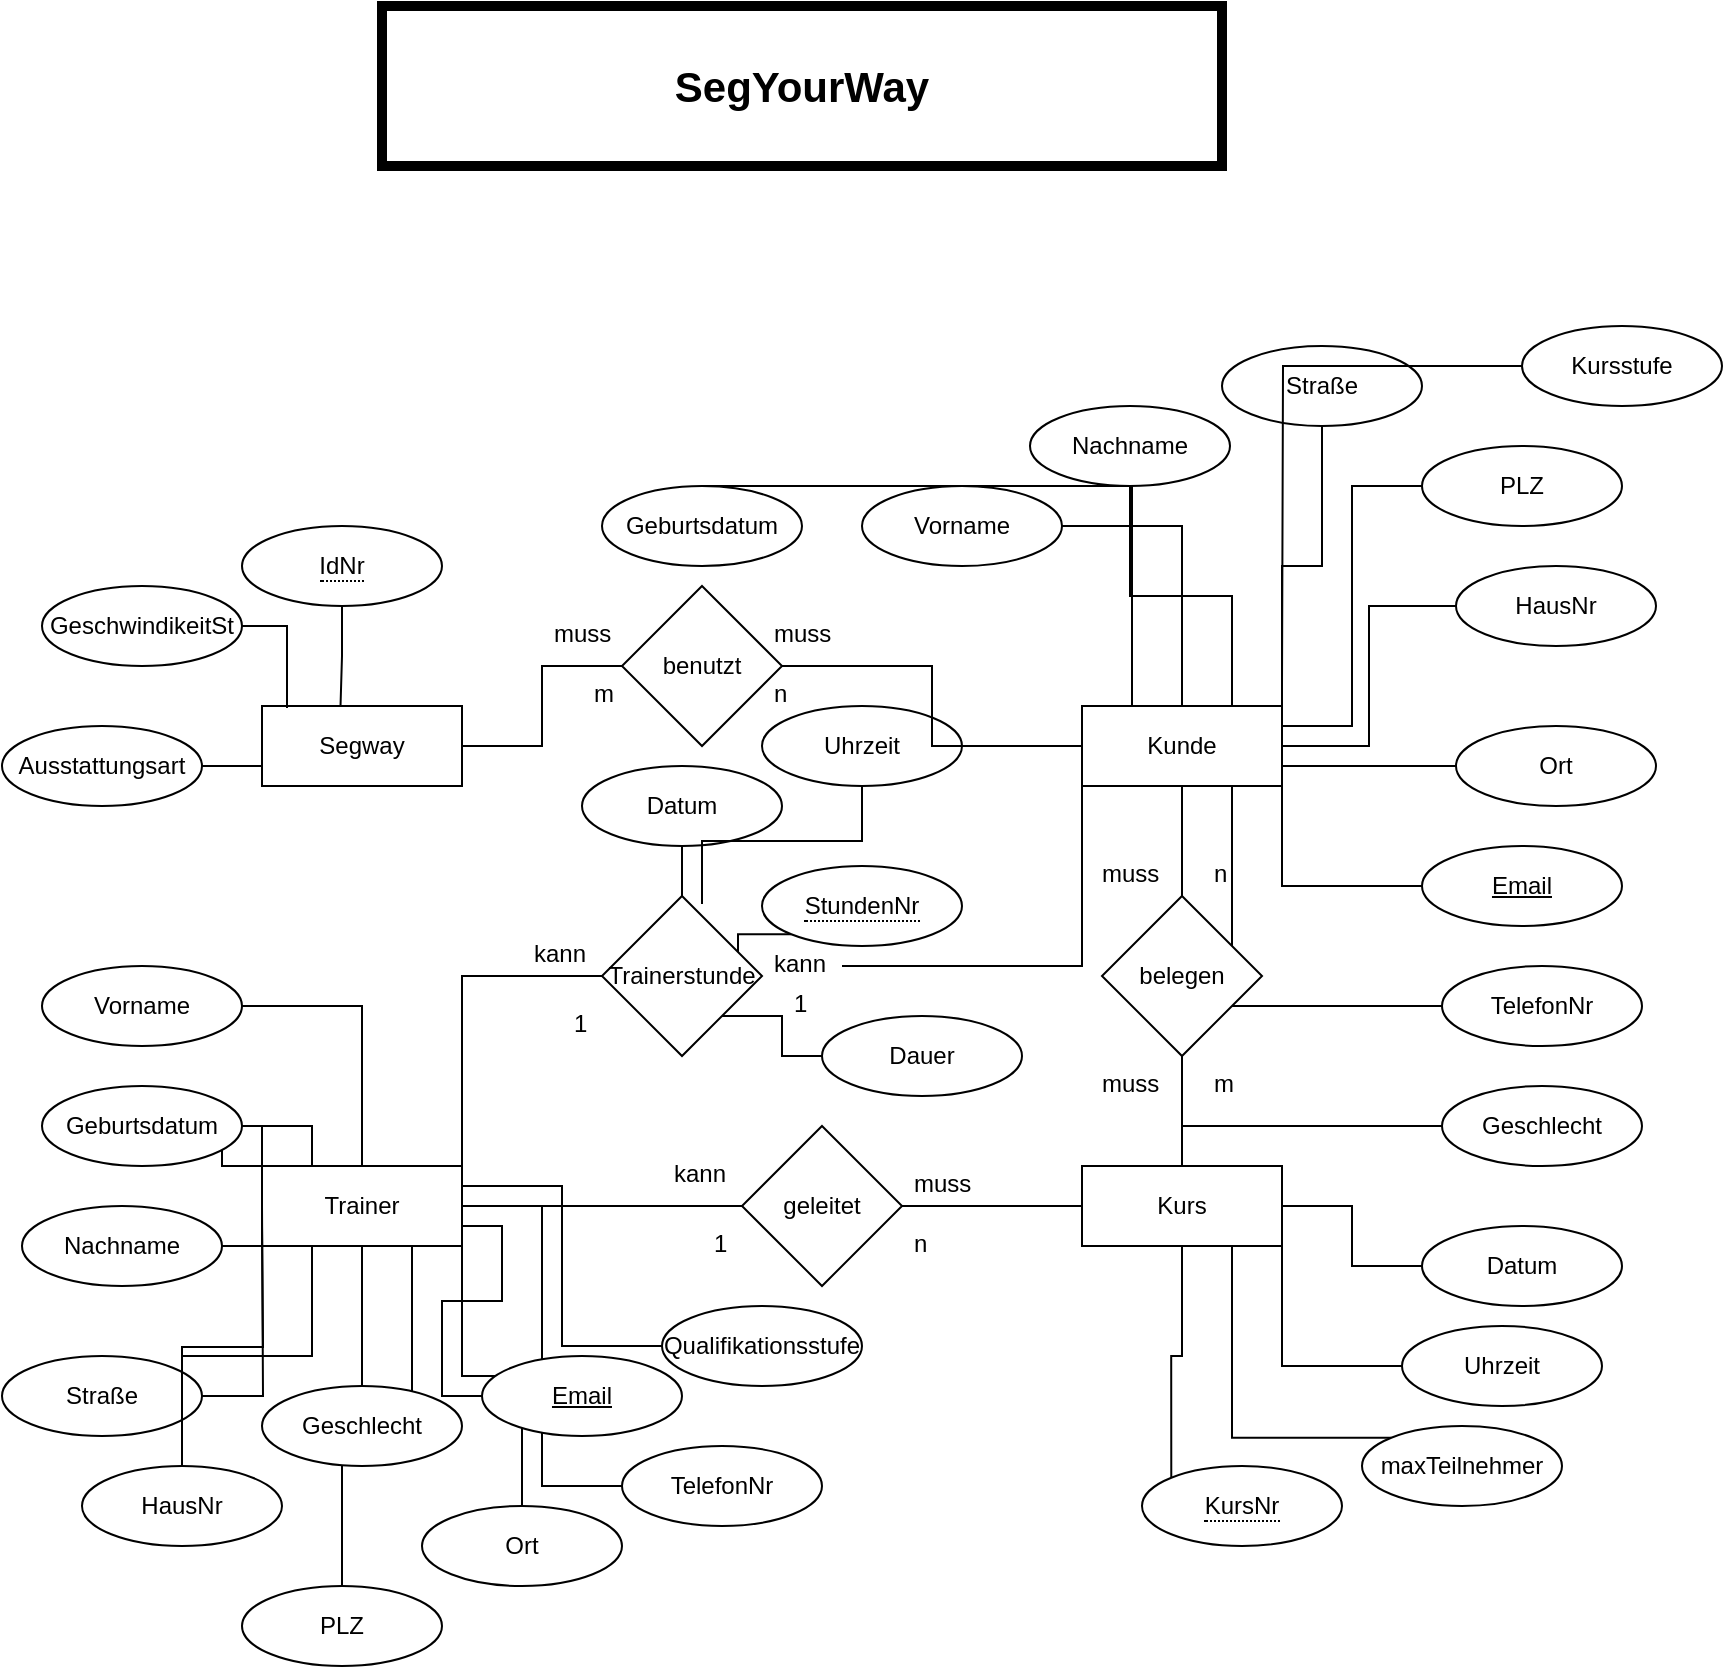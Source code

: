 <mxfile version="16.6.1" type="github">
  <diagram id="xa9sk0alCmfFrsAKKkX3" name="Page-1">
    <mxGraphModel dx="741" dy="507" grid="1" gridSize="10" guides="1" tooltips="1" connect="1" arrows="1" fold="1" page="1" pageScale="1" pageWidth="827" pageHeight="1169" math="0" shadow="0">
      <root>
        <mxCell id="0" />
        <mxCell id="1" parent="0" />
        <mxCell id="jfP-JsLQYHJmiWU-nPho-25" style="edgeStyle=orthogonalEdgeStyle;rounded=0;orthogonalLoop=1;jettySize=auto;html=1;entryX=0.5;entryY=0;entryDx=0;entryDy=0;endArrow=none;endFill=0;" parent="1" source="jfP-JsLQYHJmiWU-nPho-1" target="jfP-JsLQYHJmiWU-nPho-4" edge="1">
          <mxGeometry relative="1" as="geometry" />
        </mxCell>
        <mxCell id="jfP-JsLQYHJmiWU-nPho-1" value="Vorname" style="ellipse;whiteSpace=wrap;html=1;align=center;" parent="1" vertex="1">
          <mxGeometry x="860" y="300" width="100" height="40" as="geometry" />
        </mxCell>
        <mxCell id="jfP-JsLQYHJmiWU-nPho-88" style="edgeStyle=orthogonalEdgeStyle;rounded=0;orthogonalLoop=1;jettySize=auto;html=1;exitX=0.5;exitY=1;exitDx=0;exitDy=0;entryX=0.392;entryY=0.049;entryDx=0;entryDy=0;entryPerimeter=0;endArrow=none;endFill=0;" parent="1" source="jfP-JsLQYHJmiWU-nPho-2" target="jfP-JsLQYHJmiWU-nPho-3" edge="1">
          <mxGeometry relative="1" as="geometry" />
        </mxCell>
        <mxCell id="jfP-JsLQYHJmiWU-nPho-2" value="&lt;span style=&quot;border-bottom: 1px dotted&quot;&gt;IdNr&lt;/span&gt;" style="ellipse;whiteSpace=wrap;html=1;align=center;" parent="1" vertex="1">
          <mxGeometry x="550" y="320" width="100" height="40" as="geometry" />
        </mxCell>
        <mxCell id="V0lOJY2KnBOgqQhSuJOt-18" value="" style="edgeStyle=orthogonalEdgeStyle;rounded=0;orthogonalLoop=1;jettySize=auto;html=1;endArrow=none;endFill=0;" parent="1" source="jfP-JsLQYHJmiWU-nPho-3" target="V0lOJY2KnBOgqQhSuJOt-17" edge="1">
          <mxGeometry relative="1" as="geometry" />
        </mxCell>
        <mxCell id="jfP-JsLQYHJmiWU-nPho-3" value="Segway" style="whiteSpace=wrap;html=1;align=center;" parent="1" vertex="1">
          <mxGeometry x="560" y="410" width="100" height="40" as="geometry" />
        </mxCell>
        <mxCell id="jfP-JsLQYHJmiWU-nPho-100" value="" style="edgeStyle=orthogonalEdgeStyle;rounded=0;orthogonalLoop=1;jettySize=auto;html=1;fontSize=21;endArrow=none;endFill=0;" parent="1" source="jfP-JsLQYHJmiWU-nPho-4" target="jfP-JsLQYHJmiWU-nPho-99" edge="1">
          <mxGeometry relative="1" as="geometry" />
        </mxCell>
        <mxCell id="jfP-JsLQYHJmiWU-nPho-4" value="Kunde" style="whiteSpace=wrap;html=1;align=center;" parent="1" vertex="1">
          <mxGeometry x="970" y="410" width="100" height="40" as="geometry" />
        </mxCell>
        <mxCell id="jfP-JsLQYHJmiWU-nPho-78" value="" style="edgeStyle=orthogonalEdgeStyle;rounded=0;orthogonalLoop=1;jettySize=auto;html=1;endArrow=none;endFill=0;" parent="1" source="jfP-JsLQYHJmiWU-nPho-5" target="jfP-JsLQYHJmiWU-nPho-77" edge="1">
          <mxGeometry relative="1" as="geometry" />
        </mxCell>
        <mxCell id="jfP-JsLQYHJmiWU-nPho-95" value="" style="edgeStyle=orthogonalEdgeStyle;rounded=0;orthogonalLoop=1;jettySize=auto;html=1;fontSize=21;endArrow=none;endFill=0;" parent="1" source="jfP-JsLQYHJmiWU-nPho-5" target="jfP-JsLQYHJmiWU-nPho-94" edge="1">
          <mxGeometry relative="1" as="geometry">
            <Array as="points">
              <mxPoint x="660" y="545" />
            </Array>
          </mxGeometry>
        </mxCell>
        <mxCell id="jfP-JsLQYHJmiWU-nPho-5" value="Trainer" style="whiteSpace=wrap;html=1;align=center;" parent="1" vertex="1">
          <mxGeometry x="560" y="640" width="100" height="40" as="geometry" />
        </mxCell>
        <mxCell id="jfP-JsLQYHJmiWU-nPho-6" value="Kurs" style="whiteSpace=wrap;html=1;align=center;" parent="1" vertex="1">
          <mxGeometry x="970" y="640" width="100" height="40" as="geometry" />
        </mxCell>
        <mxCell id="jfP-JsLQYHJmiWU-nPho-26" style="edgeStyle=orthogonalEdgeStyle;rounded=0;orthogonalLoop=1;jettySize=auto;html=1;entryX=0.75;entryY=0;entryDx=0;entryDy=0;endArrow=none;endFill=0;" parent="1" source="jfP-JsLQYHJmiWU-nPho-11" target="jfP-JsLQYHJmiWU-nPho-4" edge="1">
          <mxGeometry relative="1" as="geometry" />
        </mxCell>
        <mxCell id="jfP-JsLQYHJmiWU-nPho-11" value="Nachname" style="ellipse;whiteSpace=wrap;html=1;align=center;" parent="1" vertex="1">
          <mxGeometry x="944" y="260" width="100" height="40" as="geometry" />
        </mxCell>
        <mxCell id="jfP-JsLQYHJmiWU-nPho-27" style="edgeStyle=orthogonalEdgeStyle;rounded=0;orthogonalLoop=1;jettySize=auto;html=1;entryX=1;entryY=0;entryDx=0;entryDy=0;endArrow=none;endFill=0;" parent="1" source="jfP-JsLQYHJmiWU-nPho-12" target="jfP-JsLQYHJmiWU-nPho-4" edge="1">
          <mxGeometry relative="1" as="geometry" />
        </mxCell>
        <mxCell id="jfP-JsLQYHJmiWU-nPho-12" value="Straße" style="ellipse;whiteSpace=wrap;html=1;align=center;" parent="1" vertex="1">
          <mxGeometry x="1040" y="230" width="100" height="40" as="geometry" />
        </mxCell>
        <mxCell id="jfP-JsLQYHJmiWU-nPho-28" style="edgeStyle=orthogonalEdgeStyle;rounded=0;orthogonalLoop=1;jettySize=auto;html=1;entryX=1;entryY=0.25;entryDx=0;entryDy=0;endArrow=none;endFill=0;" parent="1" source="jfP-JsLQYHJmiWU-nPho-13" target="jfP-JsLQYHJmiWU-nPho-4" edge="1">
          <mxGeometry relative="1" as="geometry" />
        </mxCell>
        <mxCell id="jfP-JsLQYHJmiWU-nPho-13" value="PLZ" style="ellipse;whiteSpace=wrap;html=1;align=center;" parent="1" vertex="1">
          <mxGeometry x="1140" y="280" width="100" height="40" as="geometry" />
        </mxCell>
        <mxCell id="jfP-JsLQYHJmiWU-nPho-29" style="edgeStyle=orthogonalEdgeStyle;rounded=0;orthogonalLoop=1;jettySize=auto;html=1;entryX=1;entryY=0.5;entryDx=0;entryDy=0;endArrow=none;endFill=0;" parent="1" source="jfP-JsLQYHJmiWU-nPho-14" target="jfP-JsLQYHJmiWU-nPho-4" edge="1">
          <mxGeometry relative="1" as="geometry" />
        </mxCell>
        <mxCell id="jfP-JsLQYHJmiWU-nPho-14" value="HausNr" style="ellipse;whiteSpace=wrap;html=1;align=center;" parent="1" vertex="1">
          <mxGeometry x="1157" y="340" width="100" height="40" as="geometry" />
        </mxCell>
        <mxCell id="jfP-JsLQYHJmiWU-nPho-32" style="edgeStyle=orthogonalEdgeStyle;rounded=0;orthogonalLoop=1;jettySize=auto;html=1;entryX=1;entryY=0.75;entryDx=0;entryDy=0;endArrow=none;endFill=0;" parent="1" source="jfP-JsLQYHJmiWU-nPho-15" target="jfP-JsLQYHJmiWU-nPho-4" edge="1">
          <mxGeometry relative="1" as="geometry" />
        </mxCell>
        <mxCell id="jfP-JsLQYHJmiWU-nPho-15" value="Ort" style="ellipse;whiteSpace=wrap;html=1;align=center;" parent="1" vertex="1">
          <mxGeometry x="1157" y="420" width="100" height="40" as="geometry" />
        </mxCell>
        <mxCell id="jfP-JsLQYHJmiWU-nPho-24" style="edgeStyle=orthogonalEdgeStyle;rounded=0;orthogonalLoop=1;jettySize=auto;html=1;entryX=0.25;entryY=0;entryDx=0;entryDy=0;endArrow=none;endFill=0;" parent="1" source="jfP-JsLQYHJmiWU-nPho-16" target="jfP-JsLQYHJmiWU-nPho-4" edge="1">
          <mxGeometry relative="1" as="geometry">
            <Array as="points">
              <mxPoint x="995" y="300" />
            </Array>
          </mxGeometry>
        </mxCell>
        <mxCell id="jfP-JsLQYHJmiWU-nPho-16" value="Geburtsdatum" style="ellipse;whiteSpace=wrap;html=1;align=center;" parent="1" vertex="1">
          <mxGeometry x="730" y="300" width="100" height="40" as="geometry" />
        </mxCell>
        <mxCell id="jfP-JsLQYHJmiWU-nPho-35" style="edgeStyle=orthogonalEdgeStyle;rounded=0;orthogonalLoop=1;jettySize=auto;html=1;entryX=0.5;entryY=1;entryDx=0;entryDy=0;endArrow=none;endFill=0;startArrow=none;" parent="1" source="jfP-JsLQYHJmiWU-nPho-99" target="jfP-JsLQYHJmiWU-nPho-4" edge="1">
          <mxGeometry relative="1" as="geometry" />
        </mxCell>
        <mxCell id="jfP-JsLQYHJmiWU-nPho-17" value="Geschlecht" style="ellipse;whiteSpace=wrap;html=1;align=center;" parent="1" vertex="1">
          <mxGeometry x="1150" y="600" width="100" height="40" as="geometry" />
        </mxCell>
        <mxCell id="jfP-JsLQYHJmiWU-nPho-34" style="edgeStyle=orthogonalEdgeStyle;rounded=0;orthogonalLoop=1;jettySize=auto;html=1;entryX=0.75;entryY=1;entryDx=0;entryDy=0;endArrow=none;endFill=0;" parent="1" source="jfP-JsLQYHJmiWU-nPho-18" target="jfP-JsLQYHJmiWU-nPho-4" edge="1">
          <mxGeometry relative="1" as="geometry" />
        </mxCell>
        <mxCell id="jfP-JsLQYHJmiWU-nPho-18" value="TelefonNr" style="ellipse;whiteSpace=wrap;html=1;align=center;" parent="1" vertex="1">
          <mxGeometry x="1150" y="540" width="100" height="40" as="geometry" />
        </mxCell>
        <mxCell id="jfP-JsLQYHJmiWU-nPho-33" style="edgeStyle=orthogonalEdgeStyle;rounded=0;orthogonalLoop=1;jettySize=auto;html=1;entryX=1;entryY=1;entryDx=0;entryDy=0;endArrow=none;endFill=0;" parent="1" source="jfP-JsLQYHJmiWU-nPho-19" target="jfP-JsLQYHJmiWU-nPho-4" edge="1">
          <mxGeometry relative="1" as="geometry" />
        </mxCell>
        <mxCell id="jfP-JsLQYHJmiWU-nPho-19" value="Email" style="ellipse;whiteSpace=wrap;html=1;align=center;fontStyle=4" parent="1" vertex="1">
          <mxGeometry x="1140" y="480" width="100" height="40" as="geometry" />
        </mxCell>
        <mxCell id="jfP-JsLQYHJmiWU-nPho-57" style="edgeStyle=orthogonalEdgeStyle;rounded=0;orthogonalLoop=1;jettySize=auto;html=1;endArrow=none;endFill=0;" parent="1" source="jfP-JsLQYHJmiWU-nPho-37" target="jfP-JsLQYHJmiWU-nPho-5" edge="1">
          <mxGeometry relative="1" as="geometry" />
        </mxCell>
        <mxCell id="jfP-JsLQYHJmiWU-nPho-37" value="Vorname" style="ellipse;whiteSpace=wrap;html=1;align=center;" parent="1" vertex="1">
          <mxGeometry x="450" y="540" width="100" height="40" as="geometry" />
        </mxCell>
        <mxCell id="jfP-JsLQYHJmiWU-nPho-59" style="edgeStyle=orthogonalEdgeStyle;rounded=0;orthogonalLoop=1;jettySize=auto;html=1;entryX=0;entryY=0;entryDx=0;entryDy=0;endArrow=none;endFill=0;" parent="1" source="jfP-JsLQYHJmiWU-nPho-39" target="jfP-JsLQYHJmiWU-nPho-5" edge="1">
          <mxGeometry relative="1" as="geometry" />
        </mxCell>
        <mxCell id="jfP-JsLQYHJmiWU-nPho-39" value="Nachname" style="ellipse;whiteSpace=wrap;html=1;align=center;" parent="1" vertex="1">
          <mxGeometry x="440" y="660" width="100" height="40" as="geometry" />
        </mxCell>
        <mxCell id="jfP-JsLQYHJmiWU-nPho-60" style="edgeStyle=orthogonalEdgeStyle;rounded=0;orthogonalLoop=1;jettySize=auto;html=1;endArrow=none;endFill=0;" parent="1" source="jfP-JsLQYHJmiWU-nPho-41" edge="1">
          <mxGeometry relative="1" as="geometry">
            <mxPoint x="560.0" y="660.0" as="targetPoint" />
          </mxGeometry>
        </mxCell>
        <mxCell id="jfP-JsLQYHJmiWU-nPho-41" value="Straße" style="ellipse;whiteSpace=wrap;html=1;align=center;" parent="1" vertex="1">
          <mxGeometry x="430" y="735" width="100" height="40" as="geometry" />
        </mxCell>
        <mxCell id="jfP-JsLQYHJmiWU-nPho-64" style="edgeStyle=orthogonalEdgeStyle;rounded=0;orthogonalLoop=1;jettySize=auto;html=1;entryX=0.75;entryY=1;entryDx=0;entryDy=0;endArrow=none;endFill=0;" parent="1" source="jfP-JsLQYHJmiWU-nPho-43" target="jfP-JsLQYHJmiWU-nPho-5" edge="1">
          <mxGeometry relative="1" as="geometry" />
        </mxCell>
        <mxCell id="jfP-JsLQYHJmiWU-nPho-43" value="PLZ" style="ellipse;whiteSpace=wrap;html=1;align=center;" parent="1" vertex="1">
          <mxGeometry x="550" y="850" width="100" height="40" as="geometry" />
        </mxCell>
        <mxCell id="jfP-JsLQYHJmiWU-nPho-61" style="edgeStyle=orthogonalEdgeStyle;rounded=0;orthogonalLoop=1;jettySize=auto;html=1;endArrow=none;endFill=0;" parent="1" source="jfP-JsLQYHJmiWU-nPho-45" edge="1">
          <mxGeometry relative="1" as="geometry">
            <mxPoint x="560.0" y="670.0" as="targetPoint" />
          </mxGeometry>
        </mxCell>
        <mxCell id="jfP-JsLQYHJmiWU-nPho-62" style="edgeStyle=orthogonalEdgeStyle;rounded=0;orthogonalLoop=1;jettySize=auto;html=1;entryX=0.25;entryY=1;entryDx=0;entryDy=0;endArrow=none;endFill=0;" parent="1" source="jfP-JsLQYHJmiWU-nPho-45" target="jfP-JsLQYHJmiWU-nPho-5" edge="1">
          <mxGeometry relative="1" as="geometry" />
        </mxCell>
        <mxCell id="jfP-JsLQYHJmiWU-nPho-45" value="HausNr" style="ellipse;whiteSpace=wrap;html=1;align=center;" parent="1" vertex="1">
          <mxGeometry x="470" y="790" width="100" height="40" as="geometry" />
        </mxCell>
        <mxCell id="jfP-JsLQYHJmiWU-nPho-65" style="edgeStyle=orthogonalEdgeStyle;rounded=0;orthogonalLoop=1;jettySize=auto;html=1;entryX=1;entryY=1;entryDx=0;entryDy=0;endArrow=none;endFill=0;" parent="1" source="jfP-JsLQYHJmiWU-nPho-47" target="jfP-JsLQYHJmiWU-nPho-5" edge="1">
          <mxGeometry relative="1" as="geometry" />
        </mxCell>
        <mxCell id="jfP-JsLQYHJmiWU-nPho-47" value="Ort" style="ellipse;whiteSpace=wrap;html=1;align=center;" parent="1" vertex="1">
          <mxGeometry x="640" y="810" width="100" height="40" as="geometry" />
        </mxCell>
        <mxCell id="jfP-JsLQYHJmiWU-nPho-58" style="edgeStyle=orthogonalEdgeStyle;rounded=0;orthogonalLoop=1;jettySize=auto;html=1;entryX=0.25;entryY=0;entryDx=0;entryDy=0;endArrow=none;endFill=0;" parent="1" source="jfP-JsLQYHJmiWU-nPho-49" target="jfP-JsLQYHJmiWU-nPho-5" edge="1">
          <mxGeometry relative="1" as="geometry" />
        </mxCell>
        <mxCell id="jfP-JsLQYHJmiWU-nPho-49" value="Geburtsdatum" style="ellipse;whiteSpace=wrap;html=1;align=center;" parent="1" vertex="1">
          <mxGeometry x="450" y="600" width="100" height="40" as="geometry" />
        </mxCell>
        <mxCell id="jfP-JsLQYHJmiWU-nPho-63" style="edgeStyle=orthogonalEdgeStyle;rounded=0;orthogonalLoop=1;jettySize=auto;html=1;entryX=0.5;entryY=1;entryDx=0;entryDy=0;endArrow=none;endFill=0;" parent="1" source="jfP-JsLQYHJmiWU-nPho-51" target="jfP-JsLQYHJmiWU-nPho-5" edge="1">
          <mxGeometry relative="1" as="geometry" />
        </mxCell>
        <mxCell id="jfP-JsLQYHJmiWU-nPho-51" value="Geschlecht" style="ellipse;whiteSpace=wrap;html=1;align=center;" parent="1" vertex="1">
          <mxGeometry x="560" y="750" width="100" height="40" as="geometry" />
        </mxCell>
        <mxCell id="jfP-JsLQYHJmiWU-nPho-67" style="edgeStyle=orthogonalEdgeStyle;rounded=0;orthogonalLoop=1;jettySize=auto;html=1;entryX=1;entryY=0.5;entryDx=0;entryDy=0;endArrow=none;endFill=0;" parent="1" source="jfP-JsLQYHJmiWU-nPho-53" target="jfP-JsLQYHJmiWU-nPho-5" edge="1">
          <mxGeometry relative="1" as="geometry" />
        </mxCell>
        <mxCell id="jfP-JsLQYHJmiWU-nPho-53" value="TelefonNr" style="ellipse;whiteSpace=wrap;html=1;align=center;" parent="1" vertex="1">
          <mxGeometry x="740" y="780" width="100" height="40" as="geometry" />
        </mxCell>
        <mxCell id="jfP-JsLQYHJmiWU-nPho-66" style="edgeStyle=orthogonalEdgeStyle;rounded=0;orthogonalLoop=1;jettySize=auto;html=1;entryX=1;entryY=0.75;entryDx=0;entryDy=0;endArrow=none;endFill=0;" parent="1" source="jfP-JsLQYHJmiWU-nPho-55" target="jfP-JsLQYHJmiWU-nPho-5" edge="1">
          <mxGeometry relative="1" as="geometry" />
        </mxCell>
        <mxCell id="jfP-JsLQYHJmiWU-nPho-55" value="Email" style="ellipse;whiteSpace=wrap;html=1;align=center;fontStyle=4" parent="1" vertex="1">
          <mxGeometry x="670" y="735" width="100" height="40" as="geometry" />
        </mxCell>
        <mxCell id="jfP-JsLQYHJmiWU-nPho-70" style="edgeStyle=orthogonalEdgeStyle;rounded=0;orthogonalLoop=1;jettySize=auto;html=1;entryX=1;entryY=0.25;entryDx=0;entryDy=0;endArrow=none;endFill=0;" parent="1" source="jfP-JsLQYHJmiWU-nPho-68" target="jfP-JsLQYHJmiWU-nPho-5" edge="1">
          <mxGeometry relative="1" as="geometry" />
        </mxCell>
        <mxCell id="jfP-JsLQYHJmiWU-nPho-68" value="Qualifikationsstufe" style="ellipse;whiteSpace=wrap;html=1;align=center;" parent="1" vertex="1">
          <mxGeometry x="760" y="710" width="100" height="40" as="geometry" />
        </mxCell>
        <mxCell id="jfP-JsLQYHJmiWU-nPho-73" style="edgeStyle=orthogonalEdgeStyle;rounded=0;orthogonalLoop=1;jettySize=auto;html=1;endArrow=none;endFill=0;" parent="1" source="jfP-JsLQYHJmiWU-nPho-72" edge="1">
          <mxGeometry relative="1" as="geometry">
            <mxPoint x="1070.0" y="400" as="targetPoint" />
          </mxGeometry>
        </mxCell>
        <mxCell id="jfP-JsLQYHJmiWU-nPho-72" value="Kursstufe" style="ellipse;whiteSpace=wrap;html=1;align=center;" parent="1" vertex="1">
          <mxGeometry x="1190" y="220" width="100" height="40" as="geometry" />
        </mxCell>
        <mxCell id="jfP-JsLQYHJmiWU-nPho-89" style="edgeStyle=orthogonalEdgeStyle;rounded=0;orthogonalLoop=1;jettySize=auto;html=1;exitX=1;exitY=0.5;exitDx=0;exitDy=0;entryX=0.125;entryY=0.025;entryDx=0;entryDy=0;entryPerimeter=0;endArrow=none;endFill=0;" parent="1" source="jfP-JsLQYHJmiWU-nPho-74" target="jfP-JsLQYHJmiWU-nPho-3" edge="1">
          <mxGeometry relative="1" as="geometry" />
        </mxCell>
        <mxCell id="jfP-JsLQYHJmiWU-nPho-74" value="GeschwindikeitSt" style="ellipse;whiteSpace=wrap;html=1;align=center;" parent="1" vertex="1">
          <mxGeometry x="450" y="350" width="100" height="40" as="geometry" />
        </mxCell>
        <mxCell id="jfP-JsLQYHJmiWU-nPho-90" style="edgeStyle=orthogonalEdgeStyle;rounded=0;orthogonalLoop=1;jettySize=auto;html=1;exitX=1;exitY=0.5;exitDx=0;exitDy=0;entryX=0;entryY=0.5;entryDx=0;entryDy=0;endArrow=none;endFill=0;" parent="1" source="jfP-JsLQYHJmiWU-nPho-75" target="jfP-JsLQYHJmiWU-nPho-3" edge="1">
          <mxGeometry relative="1" as="geometry" />
        </mxCell>
        <mxCell id="jfP-JsLQYHJmiWU-nPho-75" value="Ausstattungsart" style="ellipse;whiteSpace=wrap;html=1;align=center;" parent="1" vertex="1">
          <mxGeometry x="430" y="420" width="100" height="40" as="geometry" />
        </mxCell>
        <mxCell id="jfP-JsLQYHJmiWU-nPho-79" style="edgeStyle=orthogonalEdgeStyle;rounded=0;orthogonalLoop=1;jettySize=auto;html=1;entryX=0;entryY=0.5;entryDx=0;entryDy=0;endArrow=none;endFill=0;" parent="1" source="jfP-JsLQYHJmiWU-nPho-77" target="jfP-JsLQYHJmiWU-nPho-6" edge="1">
          <mxGeometry relative="1" as="geometry" />
        </mxCell>
        <mxCell id="jfP-JsLQYHJmiWU-nPho-77" value="geleitet" style="rhombus;whiteSpace=wrap;html=1;" parent="1" vertex="1">
          <mxGeometry x="800" y="620" width="80" height="80" as="geometry" />
        </mxCell>
        <mxCell id="jfP-JsLQYHJmiWU-nPho-84" style="edgeStyle=orthogonalEdgeStyle;rounded=0;orthogonalLoop=1;jettySize=auto;html=1;exitX=0;exitY=0.5;exitDx=0;exitDy=0;entryX=1;entryY=0.5;entryDx=0;entryDy=0;endArrow=none;endFill=0;" parent="1" source="jfP-JsLQYHJmiWU-nPho-80" target="jfP-JsLQYHJmiWU-nPho-6" edge="1">
          <mxGeometry relative="1" as="geometry" />
        </mxCell>
        <mxCell id="jfP-JsLQYHJmiWU-nPho-80" value="Datum" style="ellipse;whiteSpace=wrap;html=1;align=center;" parent="1" vertex="1">
          <mxGeometry x="1140" y="670" width="100" height="40" as="geometry" />
        </mxCell>
        <mxCell id="jfP-JsLQYHJmiWU-nPho-87" style="edgeStyle=orthogonalEdgeStyle;rounded=0;orthogonalLoop=1;jettySize=auto;html=1;exitX=0;exitY=0;exitDx=0;exitDy=0;entryX=0.5;entryY=1;entryDx=0;entryDy=0;endArrow=none;endFill=0;" parent="1" source="jfP-JsLQYHJmiWU-nPho-81" target="jfP-JsLQYHJmiWU-nPho-6" edge="1">
          <mxGeometry relative="1" as="geometry" />
        </mxCell>
        <mxCell id="jfP-JsLQYHJmiWU-nPho-81" value="&lt;span style=&quot;border-bottom: 1px dotted&quot;&gt;KursNr&lt;/span&gt;" style="ellipse;whiteSpace=wrap;html=1;align=center;" parent="1" vertex="1">
          <mxGeometry x="1000" y="790" width="100" height="40" as="geometry" />
        </mxCell>
        <mxCell id="jfP-JsLQYHJmiWU-nPho-85" style="edgeStyle=orthogonalEdgeStyle;rounded=0;orthogonalLoop=1;jettySize=auto;html=1;exitX=0;exitY=0.5;exitDx=0;exitDy=0;entryX=1;entryY=1;entryDx=0;entryDy=0;endArrow=none;endFill=0;" parent="1" source="jfP-JsLQYHJmiWU-nPho-82" target="jfP-JsLQYHJmiWU-nPho-6" edge="1">
          <mxGeometry relative="1" as="geometry" />
        </mxCell>
        <mxCell id="jfP-JsLQYHJmiWU-nPho-82" value="Uhrzeit" style="ellipse;whiteSpace=wrap;html=1;align=center;" parent="1" vertex="1">
          <mxGeometry x="1130" y="720" width="100" height="40" as="geometry" />
        </mxCell>
        <mxCell id="jfP-JsLQYHJmiWU-nPho-86" style="edgeStyle=orthogonalEdgeStyle;rounded=0;orthogonalLoop=1;jettySize=auto;html=1;exitX=0;exitY=0;exitDx=0;exitDy=0;entryX=0.75;entryY=1;entryDx=0;entryDy=0;endArrow=none;endFill=0;" parent="1" source="jfP-JsLQYHJmiWU-nPho-83" target="jfP-JsLQYHJmiWU-nPho-6" edge="1">
          <mxGeometry relative="1" as="geometry" />
        </mxCell>
        <mxCell id="jfP-JsLQYHJmiWU-nPho-83" value="maxTeilnehmer" style="ellipse;whiteSpace=wrap;html=1;align=center;" parent="1" vertex="1">
          <mxGeometry x="1110" y="770" width="100" height="40" as="geometry" />
        </mxCell>
        <mxCell id="jfP-JsLQYHJmiWU-nPho-91" value="1" style="text;strokeColor=none;fillColor=none;spacingLeft=4;spacingRight=4;overflow=hidden;rotatable=0;points=[[0,0.5],[1,0.5]];portConstraint=eastwest;fontSize=12;" parent="1" vertex="1">
          <mxGeometry x="780" y="665" width="40" height="30" as="geometry" />
        </mxCell>
        <mxCell id="jfP-JsLQYHJmiWU-nPho-92" value="n" style="text;strokeColor=none;fillColor=none;spacingLeft=4;spacingRight=4;overflow=hidden;rotatable=0;points=[[0,0.5],[1,0.5]];portConstraint=eastwest;fontSize=12;" parent="1" vertex="1">
          <mxGeometry x="880" y="665" width="40" height="30" as="geometry" />
        </mxCell>
        <mxCell id="jfP-JsLQYHJmiWU-nPho-93" value="&lt;b&gt;&lt;font style=&quot;font-size: 21px&quot;&gt;SegYourWay&lt;/font&gt;&lt;/b&gt;" style="rounded=0;whiteSpace=wrap;html=1;strokeWidth=5;" parent="1" vertex="1">
          <mxGeometry x="620" y="60" width="420" height="80" as="geometry" />
        </mxCell>
        <mxCell id="jfP-JsLQYHJmiWU-nPho-96" style="edgeStyle=orthogonalEdgeStyle;rounded=0;orthogonalLoop=1;jettySize=auto;html=1;entryX=0;entryY=1;entryDx=0;entryDy=0;fontSize=21;endArrow=none;endFill=0;startArrow=none;" parent="1" source="V0lOJY2KnBOgqQhSuJOt-15" target="jfP-JsLQYHJmiWU-nPho-4" edge="1">
          <mxGeometry relative="1" as="geometry" />
        </mxCell>
        <mxCell id="jfP-JsLQYHJmiWU-nPho-94" value="Trainerstunde" style="rhombus;whiteSpace=wrap;html=1;" parent="1" vertex="1">
          <mxGeometry x="730" y="505" width="80" height="80" as="geometry" />
        </mxCell>
        <mxCell id="jfP-JsLQYHJmiWU-nPho-101" style="edgeStyle=orthogonalEdgeStyle;rounded=0;orthogonalLoop=1;jettySize=auto;html=1;fontSize=21;endArrow=none;endFill=0;" parent="1" source="jfP-JsLQYHJmiWU-nPho-99" target="jfP-JsLQYHJmiWU-nPho-6" edge="1">
          <mxGeometry relative="1" as="geometry" />
        </mxCell>
        <mxCell id="jfP-JsLQYHJmiWU-nPho-99" value="belegen" style="rhombus;whiteSpace=wrap;html=1;" parent="1" vertex="1">
          <mxGeometry x="980" y="505" width="80" height="80" as="geometry" />
        </mxCell>
        <mxCell id="jfP-JsLQYHJmiWU-nPho-102" value="" style="edgeStyle=orthogonalEdgeStyle;rounded=0;orthogonalLoop=1;jettySize=auto;html=1;entryX=0.5;entryY=1;entryDx=0;entryDy=0;endArrow=none;endFill=0;" parent="1" source="jfP-JsLQYHJmiWU-nPho-17" target="jfP-JsLQYHJmiWU-nPho-99" edge="1">
          <mxGeometry relative="1" as="geometry">
            <mxPoint x="1150.0" y="620.059" as="sourcePoint" />
            <mxPoint x="1020" y="450" as="targetPoint" />
          </mxGeometry>
        </mxCell>
        <mxCell id="jfP-JsLQYHJmiWU-nPho-103" value="n" style="text;strokeColor=none;fillColor=none;spacingLeft=4;spacingRight=4;overflow=hidden;rotatable=0;points=[[0,0.5],[1,0.5]];portConstraint=eastwest;fontSize=12;" parent="1" vertex="1">
          <mxGeometry x="1030" y="480" width="40" height="30" as="geometry" />
        </mxCell>
        <mxCell id="jfP-JsLQYHJmiWU-nPho-104" value="m" style="text;strokeColor=none;fillColor=none;spacingLeft=4;spacingRight=4;overflow=hidden;rotatable=0;points=[[0,0.5],[1,0.5]];portConstraint=eastwest;fontSize=12;" parent="1" vertex="1">
          <mxGeometry x="1030" y="585" width="40" height="30" as="geometry" />
        </mxCell>
        <mxCell id="jfP-JsLQYHJmiWU-nPho-105" value="muss" style="text;strokeColor=none;fillColor=none;spacingLeft=4;spacingRight=4;overflow=hidden;rotatable=0;points=[[0,0.5],[1,0.5]];portConstraint=eastwest;fontSize=12;" parent="1" vertex="1">
          <mxGeometry x="974" y="585" width="40" height="30" as="geometry" />
        </mxCell>
        <mxCell id="jfP-JsLQYHJmiWU-nPho-106" value="muss" style="text;strokeColor=none;fillColor=none;spacingLeft=4;spacingRight=4;overflow=hidden;rotatable=0;points=[[0,0.5],[1,0.5]];portConstraint=eastwest;fontSize=12;" parent="1" vertex="1">
          <mxGeometry x="974" y="480" width="40" height="30" as="geometry" />
        </mxCell>
        <mxCell id="V0lOJY2KnBOgqQhSuJOt-6" value="" style="edgeStyle=orthogonalEdgeStyle;rounded=0;orthogonalLoop=1;jettySize=auto;html=1;endArrow=none;endFill=0;" parent="1" source="V0lOJY2KnBOgqQhSuJOt-1" target="jfP-JsLQYHJmiWU-nPho-94" edge="1">
          <mxGeometry relative="1" as="geometry" />
        </mxCell>
        <mxCell id="V0lOJY2KnBOgqQhSuJOt-1" value="Datum" style="ellipse;whiteSpace=wrap;html=1;align=center;" parent="1" vertex="1">
          <mxGeometry x="720" y="440" width="100" height="40" as="geometry" />
        </mxCell>
        <mxCell id="V0lOJY2KnBOgqQhSuJOt-7" style="edgeStyle=orthogonalEdgeStyle;rounded=0;orthogonalLoop=1;jettySize=auto;html=1;exitX=0.5;exitY=1;exitDx=0;exitDy=0;entryX=0.625;entryY=0.05;entryDx=0;entryDy=0;entryPerimeter=0;endArrow=none;endFill=0;" parent="1" source="V0lOJY2KnBOgqQhSuJOt-2" target="jfP-JsLQYHJmiWU-nPho-94" edge="1">
          <mxGeometry relative="1" as="geometry" />
        </mxCell>
        <mxCell id="V0lOJY2KnBOgqQhSuJOt-2" value="Uhrzeit" style="ellipse;whiteSpace=wrap;html=1;align=center;" parent="1" vertex="1">
          <mxGeometry x="810" y="410" width="100" height="40" as="geometry" />
        </mxCell>
        <mxCell id="V0lOJY2KnBOgqQhSuJOt-9" style="edgeStyle=orthogonalEdgeStyle;rounded=0;orthogonalLoop=1;jettySize=auto;html=1;exitX=0;exitY=0.5;exitDx=0;exitDy=0;entryX=1;entryY=1;entryDx=0;entryDy=0;endArrow=none;endFill=0;" parent="1" source="V0lOJY2KnBOgqQhSuJOt-3" target="jfP-JsLQYHJmiWU-nPho-94" edge="1">
          <mxGeometry relative="1" as="geometry" />
        </mxCell>
        <mxCell id="V0lOJY2KnBOgqQhSuJOt-3" value="Dauer" style="ellipse;whiteSpace=wrap;html=1;align=center;" parent="1" vertex="1">
          <mxGeometry x="840" y="565" width="100" height="40" as="geometry" />
        </mxCell>
        <mxCell id="V0lOJY2KnBOgqQhSuJOt-8" style="edgeStyle=orthogonalEdgeStyle;rounded=0;orthogonalLoop=1;jettySize=auto;html=1;exitX=0;exitY=1;exitDx=0;exitDy=0;entryX=0.85;entryY=0.35;entryDx=0;entryDy=0;entryPerimeter=0;endArrow=none;endFill=0;" parent="1" source="V0lOJY2KnBOgqQhSuJOt-5" target="jfP-JsLQYHJmiWU-nPho-94" edge="1">
          <mxGeometry relative="1" as="geometry" />
        </mxCell>
        <mxCell id="V0lOJY2KnBOgqQhSuJOt-5" value="&lt;span style=&quot;border-bottom: 1px dotted&quot;&gt;StundenNr&lt;/span&gt;" style="ellipse;whiteSpace=wrap;html=1;align=center;" parent="1" vertex="1">
          <mxGeometry x="810" y="490" width="100" height="40" as="geometry" />
        </mxCell>
        <mxCell id="V0lOJY2KnBOgqQhSuJOt-10" value="1" style="text;strokeColor=none;fillColor=none;spacingLeft=4;spacingRight=4;overflow=hidden;rotatable=0;points=[[0,0.5],[1,0.5]];portConstraint=eastwest;fontSize=12;" parent="1" vertex="1">
          <mxGeometry x="710" y="555" width="40" height="30" as="geometry" />
        </mxCell>
        <mxCell id="V0lOJY2KnBOgqQhSuJOt-11" value="1" style="text;strokeColor=none;fillColor=none;spacingLeft=4;spacingRight=4;overflow=hidden;rotatable=0;points=[[0,0.5],[1,0.5]];portConstraint=eastwest;fontSize=12;" parent="1" vertex="1">
          <mxGeometry x="820" y="545" width="40" height="30" as="geometry" />
        </mxCell>
        <mxCell id="V0lOJY2KnBOgqQhSuJOt-12" value="muss" style="text;strokeColor=none;fillColor=none;spacingLeft=4;spacingRight=4;overflow=hidden;rotatable=0;points=[[0,0.5],[1,0.5]];portConstraint=eastwest;fontSize=12;" parent="1" vertex="1">
          <mxGeometry x="880" y="635" width="40" height="30" as="geometry" />
        </mxCell>
        <mxCell id="V0lOJY2KnBOgqQhSuJOt-13" value="kann" style="text;strokeColor=none;fillColor=none;spacingLeft=4;spacingRight=4;overflow=hidden;rotatable=0;points=[[0,0.5],[1,0.5]];portConstraint=eastwest;fontSize=12;" parent="1" vertex="1">
          <mxGeometry x="760" y="630" width="40" height="30" as="geometry" />
        </mxCell>
        <mxCell id="V0lOJY2KnBOgqQhSuJOt-14" value="kann" style="text;strokeColor=none;fillColor=none;spacingLeft=4;spacingRight=4;overflow=hidden;rotatable=0;points=[[0,0.5],[1,0.5]];portConstraint=eastwest;fontSize=12;" parent="1" vertex="1">
          <mxGeometry x="690" y="520" width="40" height="30" as="geometry" />
        </mxCell>
        <mxCell id="V0lOJY2KnBOgqQhSuJOt-15" value="kann" style="text;strokeColor=none;fillColor=none;spacingLeft=4;spacingRight=4;overflow=hidden;rotatable=0;points=[[0,0.5],[1,0.5]];portConstraint=eastwest;fontSize=12;" parent="1" vertex="1">
          <mxGeometry x="810" y="525" width="40" height="30" as="geometry" />
        </mxCell>
        <mxCell id="V0lOJY2KnBOgqQhSuJOt-19" style="edgeStyle=orthogonalEdgeStyle;rounded=0;orthogonalLoop=1;jettySize=auto;html=1;entryX=0;entryY=0.5;entryDx=0;entryDy=0;endArrow=none;endFill=0;" parent="1" source="V0lOJY2KnBOgqQhSuJOt-17" target="jfP-JsLQYHJmiWU-nPho-4" edge="1">
          <mxGeometry relative="1" as="geometry" />
        </mxCell>
        <mxCell id="V0lOJY2KnBOgqQhSuJOt-17" value="benutzt" style="rhombus;whiteSpace=wrap;html=1;" parent="1" vertex="1">
          <mxGeometry x="740" y="350" width="80" height="80" as="geometry" />
        </mxCell>
        <mxCell id="V0lOJY2KnBOgqQhSuJOt-20" value="m" style="text;strokeColor=none;fillColor=none;spacingLeft=4;spacingRight=4;overflow=hidden;rotatable=0;points=[[0,0.5],[1,0.5]];portConstraint=eastwest;fontSize=12;" parent="1" vertex="1">
          <mxGeometry x="720" y="390" width="40" height="30" as="geometry" />
        </mxCell>
        <mxCell id="V0lOJY2KnBOgqQhSuJOt-21" value="n" style="text;strokeColor=none;fillColor=none;spacingLeft=4;spacingRight=4;overflow=hidden;rotatable=0;points=[[0,0.5],[1,0.5]];portConstraint=eastwest;fontSize=12;" parent="1" vertex="1">
          <mxGeometry x="810" y="390" width="40" height="30" as="geometry" />
        </mxCell>
        <mxCell id="V0lOJY2KnBOgqQhSuJOt-22" value="muss" style="text;strokeColor=none;fillColor=none;spacingLeft=4;spacingRight=4;overflow=hidden;rotatable=0;points=[[0,0.5],[1,0.5]];portConstraint=eastwest;fontSize=12;" parent="1" vertex="1">
          <mxGeometry x="700" y="360" width="40" height="30" as="geometry" />
        </mxCell>
        <mxCell id="V0lOJY2KnBOgqQhSuJOt-23" value="muss" style="text;strokeColor=none;fillColor=none;spacingLeft=4;spacingRight=4;overflow=hidden;rotatable=0;points=[[0,0.5],[1,0.5]];portConstraint=eastwest;fontSize=12;" parent="1" vertex="1">
          <mxGeometry x="810" y="360" width="40" height="30" as="geometry" />
        </mxCell>
      </root>
    </mxGraphModel>
  </diagram>
</mxfile>
